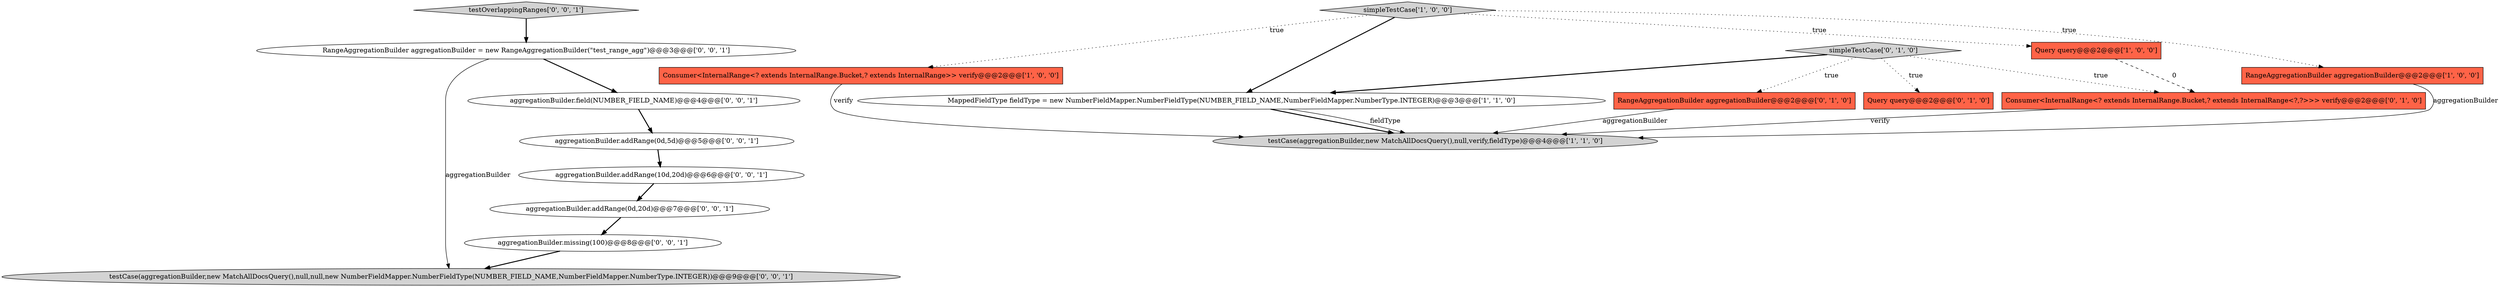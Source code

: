 digraph {
14 [style = filled, label = "aggregationBuilder.addRange(10d,20d)@@@6@@@['0', '0', '1']", fillcolor = white, shape = ellipse image = "AAA0AAABBB3BBB"];
6 [style = filled, label = "Query query@@@2@@@['0', '1', '0']", fillcolor = tomato, shape = box image = "AAA0AAABBB2BBB"];
4 [style = filled, label = "simpleTestCase['1', '0', '0']", fillcolor = lightgray, shape = diamond image = "AAA0AAABBB1BBB"];
17 [style = filled, label = "RangeAggregationBuilder aggregationBuilder = new RangeAggregationBuilder(\"test_range_agg\")@@@3@@@['0', '0', '1']", fillcolor = white, shape = ellipse image = "AAA0AAABBB3BBB"];
11 [style = filled, label = "testCase(aggregationBuilder,new MatchAllDocsQuery(),null,null,new NumberFieldMapper.NumberFieldType(NUMBER_FIELD_NAME,NumberFieldMapper.NumberType.INTEGER))@@@9@@@['0', '0', '1']", fillcolor = lightgray, shape = ellipse image = "AAA0AAABBB3BBB"];
12 [style = filled, label = "testOverlappingRanges['0', '0', '1']", fillcolor = lightgray, shape = diamond image = "AAA0AAABBB3BBB"];
7 [style = filled, label = "simpleTestCase['0', '1', '0']", fillcolor = lightgray, shape = diamond image = "AAA0AAABBB2BBB"];
2 [style = filled, label = "Consumer<InternalRange<? extends InternalRange.Bucket,? extends InternalRange>> verify@@@2@@@['1', '0', '0']", fillcolor = tomato, shape = box image = "AAA0AAABBB1BBB"];
1 [style = filled, label = "MappedFieldType fieldType = new NumberFieldMapper.NumberFieldType(NUMBER_FIELD_NAME,NumberFieldMapper.NumberType.INTEGER)@@@3@@@['1', '1', '0']", fillcolor = white, shape = ellipse image = "AAA0AAABBB1BBB"];
9 [style = filled, label = "Consumer<InternalRange<? extends InternalRange.Bucket,? extends InternalRange<?,?>>> verify@@@2@@@['0', '1', '0']", fillcolor = tomato, shape = box image = "AAA1AAABBB2BBB"];
10 [style = filled, label = "aggregationBuilder.field(NUMBER_FIELD_NAME)@@@4@@@['0', '0', '1']", fillcolor = white, shape = ellipse image = "AAA0AAABBB3BBB"];
13 [style = filled, label = "aggregationBuilder.addRange(0d,5d)@@@5@@@['0', '0', '1']", fillcolor = white, shape = ellipse image = "AAA0AAABBB3BBB"];
16 [style = filled, label = "aggregationBuilder.missing(100)@@@8@@@['0', '0', '1']", fillcolor = white, shape = ellipse image = "AAA0AAABBB3BBB"];
8 [style = filled, label = "RangeAggregationBuilder aggregationBuilder@@@2@@@['0', '1', '0']", fillcolor = tomato, shape = box image = "AAA0AAABBB2BBB"];
3 [style = filled, label = "testCase(aggregationBuilder,new MatchAllDocsQuery(),null,verify,fieldType)@@@4@@@['1', '1', '0']", fillcolor = lightgray, shape = ellipse image = "AAA0AAABBB1BBB"];
5 [style = filled, label = "Query query@@@2@@@['1', '0', '0']", fillcolor = tomato, shape = box image = "AAA1AAABBB1BBB"];
15 [style = filled, label = "aggregationBuilder.addRange(0d,20d)@@@7@@@['0', '0', '1']", fillcolor = white, shape = ellipse image = "AAA0AAABBB3BBB"];
0 [style = filled, label = "RangeAggregationBuilder aggregationBuilder@@@2@@@['1', '0', '0']", fillcolor = tomato, shape = box image = "AAA0AAABBB1BBB"];
17->10 [style = bold, label=""];
4->5 [style = dotted, label="true"];
7->6 [style = dotted, label="true"];
9->3 [style = solid, label="verify"];
7->1 [style = bold, label=""];
17->11 [style = solid, label="aggregationBuilder"];
16->11 [style = bold, label=""];
4->0 [style = dotted, label="true"];
12->17 [style = bold, label=""];
1->3 [style = bold, label=""];
5->9 [style = dashed, label="0"];
7->9 [style = dotted, label="true"];
1->3 [style = solid, label="fieldType"];
15->16 [style = bold, label=""];
8->3 [style = solid, label="aggregationBuilder"];
0->3 [style = solid, label="aggregationBuilder"];
10->13 [style = bold, label=""];
2->3 [style = solid, label="verify"];
14->15 [style = bold, label=""];
4->1 [style = bold, label=""];
7->8 [style = dotted, label="true"];
13->14 [style = bold, label=""];
4->2 [style = dotted, label="true"];
}
